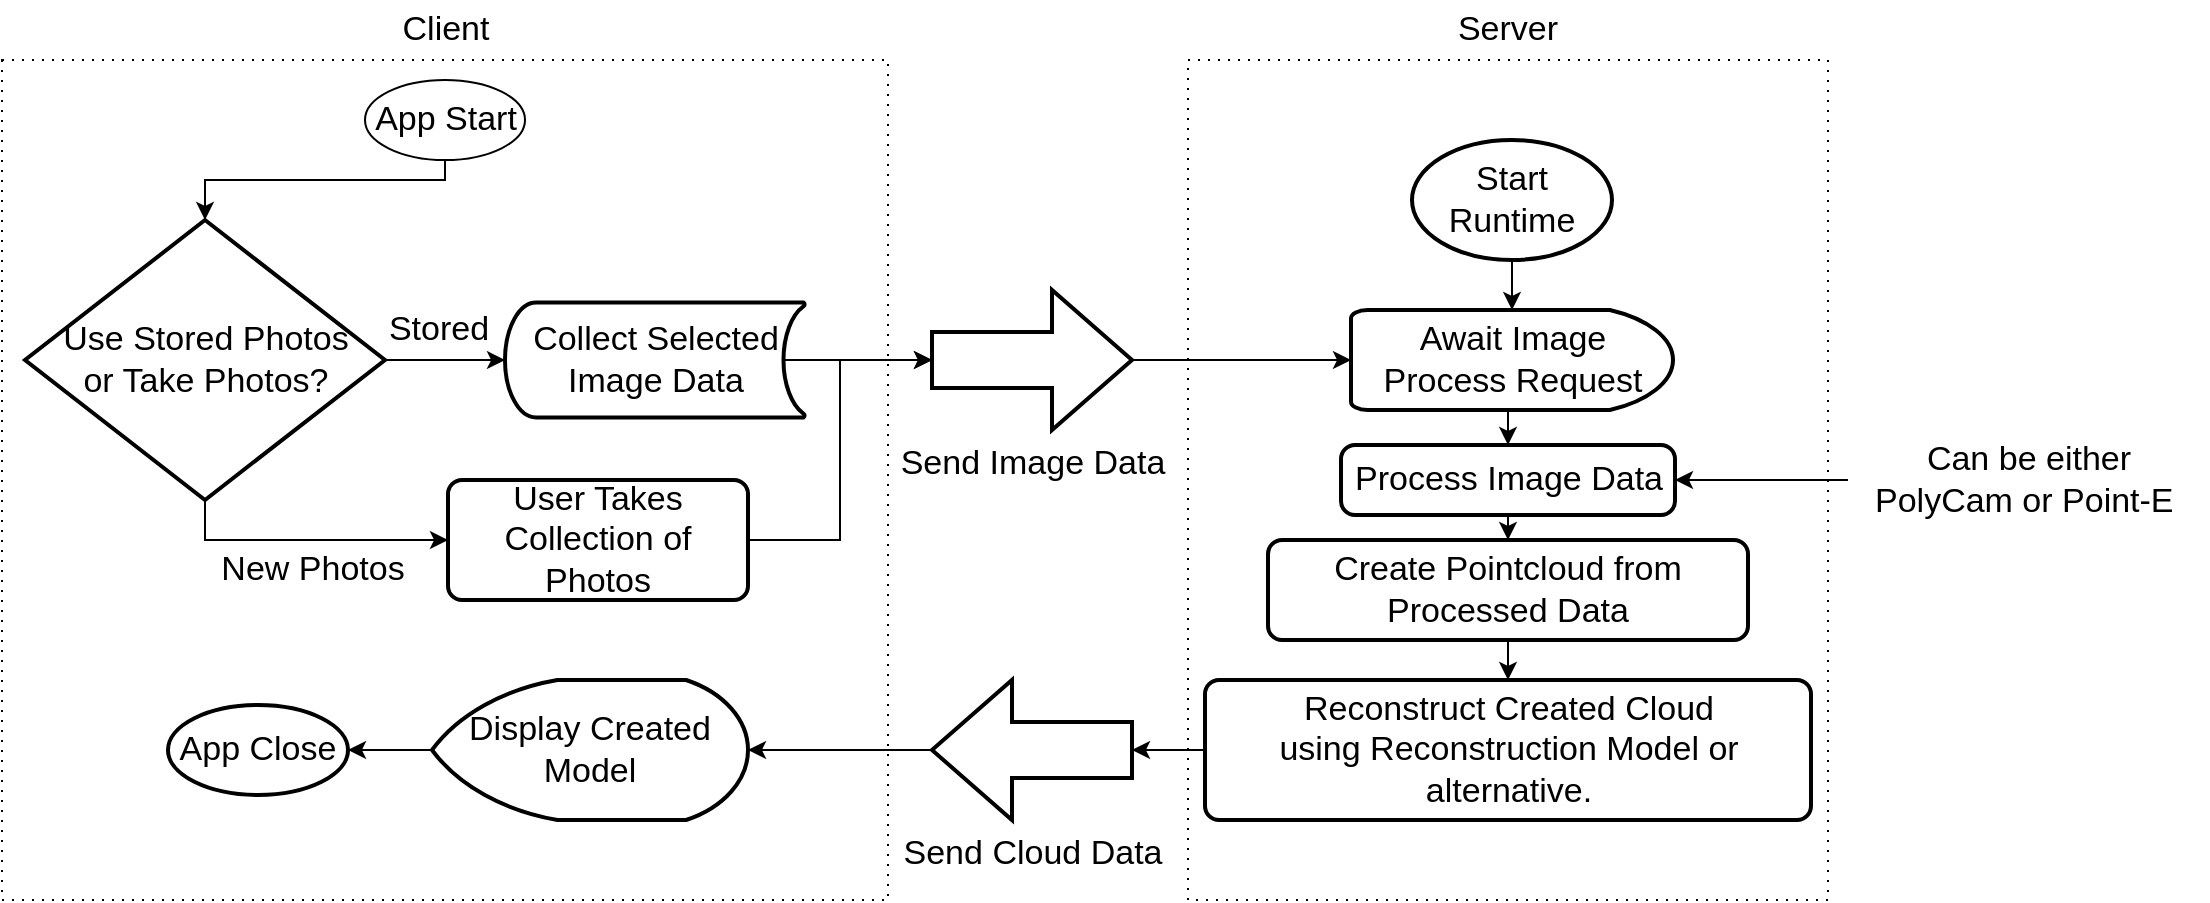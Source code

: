 <mxfile version="21.1.8" type="device">
  <diagram name="Page-1" id="ZAMkuluOigEo7hqp4cWt">
    <mxGraphModel dx="1434" dy="756" grid="1" gridSize="10" guides="1" tooltips="1" connect="1" arrows="1" fold="1" page="1" pageScale="1" pageWidth="850" pageHeight="1100" math="0" shadow="0">
      <root>
        <mxCell id="0" />
        <mxCell id="1" parent="0" />
        <mxCell id="K0RdnpxUTgNLO1It-NFd-1" value="" style="rounded=0;whiteSpace=wrap;html=1;dashed=1;dashPattern=1 4;fillColor=none;fontSize=17;" parent="1" vertex="1">
          <mxGeometry x="60" y="30" width="443" height="420" as="geometry" />
        </mxCell>
        <mxCell id="K0RdnpxUTgNLO1It-NFd-2" value="" style="rounded=0;whiteSpace=wrap;html=1;dashed=1;dashPattern=1 4;fillColor=none;fontSize=17;" parent="1" vertex="1">
          <mxGeometry x="653" y="30" width="320" height="420" as="geometry" />
        </mxCell>
        <mxCell id="K0RdnpxUTgNLO1It-NFd-3" value="Client" style="text;html=1;strokeColor=none;fillColor=none;align=center;verticalAlign=middle;whiteSpace=wrap;rounded=0;fontSize=17;" parent="1" vertex="1">
          <mxGeometry x="251.5" width="60" height="30" as="geometry" />
        </mxCell>
        <mxCell id="K0RdnpxUTgNLO1It-NFd-4" value="Server" style="text;html=1;strokeColor=none;fillColor=none;align=center;verticalAlign=middle;whiteSpace=wrap;rounded=0;fontSize=17;" parent="1" vertex="1">
          <mxGeometry x="783" width="60" height="30" as="geometry" />
        </mxCell>
        <mxCell id="hyIiCN-HY1_KJ6bSwyn0-6" style="edgeStyle=orthogonalEdgeStyle;rounded=0;orthogonalLoop=1;jettySize=auto;html=1;exitX=0.5;exitY=1;exitDx=0;exitDy=0;entryX=0.5;entryY=0;entryDx=0;entryDy=0;entryPerimeter=0;" edge="1" parent="1" source="K0RdnpxUTgNLO1It-NFd-5" target="K0RdnpxUTgNLO1It-NFd-7">
          <mxGeometry relative="1" as="geometry">
            <Array as="points">
              <mxPoint x="282" y="90" />
              <mxPoint x="162" y="90" />
            </Array>
          </mxGeometry>
        </mxCell>
        <mxCell id="K0RdnpxUTgNLO1It-NFd-5" value="App Start" style="ellipse;whiteSpace=wrap;html=1;fillColor=none;fontSize=17;" parent="1" vertex="1">
          <mxGeometry x="241.5" y="40" width="80" height="40" as="geometry" />
        </mxCell>
        <mxCell id="hyIiCN-HY1_KJ6bSwyn0-8" style="edgeStyle=orthogonalEdgeStyle;rounded=0;orthogonalLoop=1;jettySize=auto;html=1;exitX=1;exitY=0.5;exitDx=0;exitDy=0;entryX=0;entryY=0.5;entryDx=0;entryDy=0;entryPerimeter=0;" edge="1" parent="1" source="K0RdnpxUTgNLO1It-NFd-6" target="K0RdnpxUTgNLO1It-NFd-9">
          <mxGeometry relative="1" as="geometry" />
        </mxCell>
        <mxCell id="K0RdnpxUTgNLO1It-NFd-6" value="User Takes Collection of Photos" style="rounded=1;whiteSpace=wrap;html=1;absoluteArcSize=1;arcSize=14;strokeWidth=2;fillColor=none;fontSize=17;" parent="1" vertex="1">
          <mxGeometry x="283" y="240" width="150" height="60" as="geometry" />
        </mxCell>
        <mxCell id="hyIiCN-HY1_KJ6bSwyn0-1" style="edgeStyle=orthogonalEdgeStyle;rounded=0;orthogonalLoop=1;jettySize=auto;html=1;exitX=0.5;exitY=1;exitDx=0;exitDy=0;exitPerimeter=0;entryX=0;entryY=0.5;entryDx=0;entryDy=0;" edge="1" parent="1" source="K0RdnpxUTgNLO1It-NFd-7" target="K0RdnpxUTgNLO1It-NFd-6">
          <mxGeometry relative="1" as="geometry" />
        </mxCell>
        <mxCell id="hyIiCN-HY1_KJ6bSwyn0-2" style="edgeStyle=orthogonalEdgeStyle;rounded=0;orthogonalLoop=1;jettySize=auto;html=1;exitX=1;exitY=0.5;exitDx=0;exitDy=0;exitPerimeter=0;" edge="1" parent="1" source="K0RdnpxUTgNLO1It-NFd-7" target="K0RdnpxUTgNLO1It-NFd-10">
          <mxGeometry relative="1" as="geometry" />
        </mxCell>
        <mxCell id="K0RdnpxUTgNLO1It-NFd-7" value="Use Stored Photos &lt;br&gt;or Take Photos?" style="strokeWidth=2;html=1;shape=mxgraph.flowchart.decision;whiteSpace=wrap;fillColor=none;fontSize=17;" parent="1" vertex="1">
          <mxGeometry x="71.5" y="110" width="180" height="140" as="geometry" />
        </mxCell>
        <mxCell id="hyIiCN-HY1_KJ6bSwyn0-10" style="edgeStyle=orthogonalEdgeStyle;rounded=0;orthogonalLoop=1;jettySize=auto;html=1;exitX=1;exitY=0.5;exitDx=0;exitDy=0;exitPerimeter=0;entryX=0;entryY=0.5;entryDx=0;entryDy=0;entryPerimeter=0;" edge="1" parent="1" source="K0RdnpxUTgNLO1It-NFd-9" target="K0RdnpxUTgNLO1It-NFd-21">
          <mxGeometry relative="1" as="geometry" />
        </mxCell>
        <mxCell id="K0RdnpxUTgNLO1It-NFd-9" value="Send Image Data" style="verticalLabelPosition=bottom;verticalAlign=top;html=1;strokeWidth=2;shape=mxgraph.arrows2.arrow;dy=0.6;dx=40;notch=0;fillColor=none;fontSize=17;" parent="1" vertex="1">
          <mxGeometry x="525" y="145" width="100" height="70" as="geometry" />
        </mxCell>
        <mxCell id="hyIiCN-HY1_KJ6bSwyn0-7" style="edgeStyle=orthogonalEdgeStyle;rounded=0;orthogonalLoop=1;jettySize=auto;html=1;exitX=0.93;exitY=0.5;exitDx=0;exitDy=0;exitPerimeter=0;entryX=0;entryY=0.5;entryDx=0;entryDy=0;entryPerimeter=0;" edge="1" parent="1" source="K0RdnpxUTgNLO1It-NFd-10" target="K0RdnpxUTgNLO1It-NFd-9">
          <mxGeometry relative="1" as="geometry" />
        </mxCell>
        <mxCell id="K0RdnpxUTgNLO1It-NFd-10" value="Collect Selected Image Data" style="strokeWidth=2;html=1;shape=mxgraph.flowchart.stored_data;whiteSpace=wrap;fillColor=none;fontSize=17;" parent="1" vertex="1">
          <mxGeometry x="311.5" y="151.25" width="150" height="57.5" as="geometry" />
        </mxCell>
        <mxCell id="K0RdnpxUTgNLO1It-NFd-13" value="New Photos" style="text;html=1;align=center;verticalAlign=middle;resizable=0;points=[];autosize=1;strokeColor=none;fillColor=none;fontSize=17;" parent="1" vertex="1">
          <mxGeometry x="155" y="270" width="120" height="30" as="geometry" />
        </mxCell>
        <mxCell id="K0RdnpxUTgNLO1It-NFd-16" value="Stored" style="text;html=1;align=center;verticalAlign=middle;resizable=0;points=[];autosize=1;strokeColor=none;fillColor=none;fontSize=17;" parent="1" vertex="1">
          <mxGeometry x="243" y="150" width="70" height="30" as="geometry" />
        </mxCell>
        <mxCell id="K0RdnpxUTgNLO1It-NFd-27" style="edgeStyle=orthogonalEdgeStyle;rounded=0;orthogonalLoop=1;jettySize=auto;html=1;exitX=0.5;exitY=1;exitDx=0;exitDy=0;entryX=0.5;entryY=0;entryDx=0;entryDy=0;fontSize=17;" parent="1" source="K0RdnpxUTgNLO1It-NFd-19" target="K0RdnpxUTgNLO1It-NFd-26" edge="1">
          <mxGeometry relative="1" as="geometry" />
        </mxCell>
        <mxCell id="vQGef9ZgRykIsHi9DmGE-6" style="edgeStyle=orthogonalEdgeStyle;rounded=0;orthogonalLoop=1;jettySize=auto;html=1;entryX=1;entryY=0.5;entryDx=0;entryDy=0;fontSize=17;" parent="1" source="vQGef9ZgRykIsHi9DmGE-4" target="K0RdnpxUTgNLO1It-NFd-19" edge="1">
          <mxGeometry relative="1" as="geometry">
            <Array as="points" />
          </mxGeometry>
        </mxCell>
        <mxCell id="K0RdnpxUTgNLO1It-NFd-19" value="Process Image Data" style="rounded=1;whiteSpace=wrap;html=1;absoluteArcSize=1;arcSize=14;strokeWidth=2;fillColor=none;fontSize=17;" parent="1" vertex="1">
          <mxGeometry x="729.5" y="222.5" width="167" height="35" as="geometry" />
        </mxCell>
        <mxCell id="K0RdnpxUTgNLO1It-NFd-24" style="edgeStyle=orthogonalEdgeStyle;rounded=0;orthogonalLoop=1;jettySize=auto;html=1;exitX=0.5;exitY=1;exitDx=0;exitDy=0;exitPerimeter=0;entryX=0.5;entryY=0;entryDx=0;entryDy=0;entryPerimeter=0;fontSize=17;" parent="1" source="K0RdnpxUTgNLO1It-NFd-20" target="K0RdnpxUTgNLO1It-NFd-21" edge="1">
          <mxGeometry relative="1" as="geometry" />
        </mxCell>
        <mxCell id="K0RdnpxUTgNLO1It-NFd-20" value="Start&lt;br style=&quot;font-size: 17px;&quot;&gt;Runtime" style="strokeWidth=2;html=1;shape=mxgraph.flowchart.start_1;whiteSpace=wrap;fillColor=none;fontSize=17;" parent="1" vertex="1">
          <mxGeometry x="765" y="70" width="100" height="60" as="geometry" />
        </mxCell>
        <mxCell id="hyIiCN-HY1_KJ6bSwyn0-11" style="edgeStyle=orthogonalEdgeStyle;rounded=0;orthogonalLoop=1;jettySize=auto;html=1;exitX=0.5;exitY=1;exitDx=0;exitDy=0;exitPerimeter=0;entryX=0.5;entryY=0;entryDx=0;entryDy=0;" edge="1" parent="1" source="K0RdnpxUTgNLO1It-NFd-21" target="K0RdnpxUTgNLO1It-NFd-19">
          <mxGeometry relative="1" as="geometry" />
        </mxCell>
        <mxCell id="K0RdnpxUTgNLO1It-NFd-21" value="Await Image Process Request" style="strokeWidth=2;html=1;shape=mxgraph.flowchart.delay;whiteSpace=wrap;fillColor=none;fontSize=17;" parent="1" vertex="1">
          <mxGeometry x="734.5" y="155" width="161" height="50" as="geometry" />
        </mxCell>
        <mxCell id="hyIiCN-HY1_KJ6bSwyn0-12" style="edgeStyle=orthogonalEdgeStyle;rounded=0;orthogonalLoop=1;jettySize=auto;html=1;exitX=0.5;exitY=1;exitDx=0;exitDy=0;entryX=0.5;entryY=0;entryDx=0;entryDy=0;" edge="1" parent="1" source="K0RdnpxUTgNLO1It-NFd-26" target="K0RdnpxUTgNLO1It-NFd-28">
          <mxGeometry relative="1" as="geometry" />
        </mxCell>
        <mxCell id="K0RdnpxUTgNLO1It-NFd-26" value="Create Pointcloud from Processed Data" style="rounded=1;whiteSpace=wrap;html=1;absoluteArcSize=1;arcSize=14;strokeWidth=2;fillColor=none;fontSize=17;" parent="1" vertex="1">
          <mxGeometry x="693" y="270" width="240" height="50" as="geometry" />
        </mxCell>
        <mxCell id="hyIiCN-HY1_KJ6bSwyn0-16" style="edgeStyle=orthogonalEdgeStyle;rounded=0;orthogonalLoop=1;jettySize=auto;html=1;exitX=0;exitY=0.5;exitDx=0;exitDy=0;entryX=0;entryY=0.5;entryDx=0;entryDy=0;entryPerimeter=0;" edge="1" parent="1" source="K0RdnpxUTgNLO1It-NFd-28" target="hyIiCN-HY1_KJ6bSwyn0-15">
          <mxGeometry relative="1" as="geometry" />
        </mxCell>
        <mxCell id="K0RdnpxUTgNLO1It-NFd-28" value="Reconstruct Created Cloud&lt;br style=&quot;font-size: 17px;&quot;&gt;using Reconstruction Model or alternative." style="rounded=1;whiteSpace=wrap;html=1;absoluteArcSize=1;arcSize=14;strokeWidth=2;fillColor=none;fontSize=17;" parent="1" vertex="1">
          <mxGeometry x="661.5" y="340" width="303" height="70" as="geometry" />
        </mxCell>
        <mxCell id="hyIiCN-HY1_KJ6bSwyn0-18" style="edgeStyle=orthogonalEdgeStyle;rounded=0;orthogonalLoop=1;jettySize=auto;html=1;exitX=0;exitY=0.5;exitDx=0;exitDy=0;exitPerimeter=0;entryX=1;entryY=0.5;entryDx=0;entryDy=0;entryPerimeter=0;" edge="1" parent="1" source="K0RdnpxUTgNLO1It-NFd-35" target="K0RdnpxUTgNLO1It-NFd-38">
          <mxGeometry relative="1" as="geometry" />
        </mxCell>
        <mxCell id="K0RdnpxUTgNLO1It-NFd-35" value="Display Created Model" style="strokeWidth=2;html=1;shape=mxgraph.flowchart.display;whiteSpace=wrap;fillColor=none;fontSize=17;" parent="1" vertex="1">
          <mxGeometry x="275" y="340" width="158" height="70" as="geometry" />
        </mxCell>
        <mxCell id="K0RdnpxUTgNLO1It-NFd-38" value="App Close" style="strokeWidth=2;html=1;shape=mxgraph.flowchart.start_1;whiteSpace=wrap;fillColor=none;fontSize=17;" parent="1" vertex="1">
          <mxGeometry x="143" y="352.5" width="90" height="45" as="geometry" />
        </mxCell>
        <mxCell id="vQGef9ZgRykIsHi9DmGE-4" value="Can be either &lt;br style=&quot;font-size: 17px;&quot;&gt;PolyCam or Point-E&amp;nbsp;" style="text;html=1;align=center;verticalAlign=middle;resizable=0;points=[];autosize=1;strokeColor=none;fillColor=none;fontSize=17;labelBorderColor=none;spacingLeft=0;" parent="1" vertex="1">
          <mxGeometry x="983" y="215" width="180" height="50" as="geometry" />
        </mxCell>
        <mxCell id="hyIiCN-HY1_KJ6bSwyn0-17" style="edgeStyle=orthogonalEdgeStyle;rounded=0;orthogonalLoop=1;jettySize=auto;html=1;exitX=1;exitY=0.5;exitDx=0;exitDy=0;exitPerimeter=0;entryX=1;entryY=0.5;entryDx=0;entryDy=0;entryPerimeter=0;" edge="1" parent="1" source="hyIiCN-HY1_KJ6bSwyn0-15" target="K0RdnpxUTgNLO1It-NFd-35">
          <mxGeometry relative="1" as="geometry" />
        </mxCell>
        <mxCell id="hyIiCN-HY1_KJ6bSwyn0-15" value="Send Cloud Data" style="verticalLabelPosition=bottom;verticalAlign=top;html=1;strokeWidth=2;shape=mxgraph.arrows2.arrow;dy=0.6;dx=40;notch=0;fillColor=none;fontSize=17;flipH=1;" vertex="1" parent="1">
          <mxGeometry x="525" y="340" width="100" height="70" as="geometry" />
        </mxCell>
      </root>
    </mxGraphModel>
  </diagram>
</mxfile>
